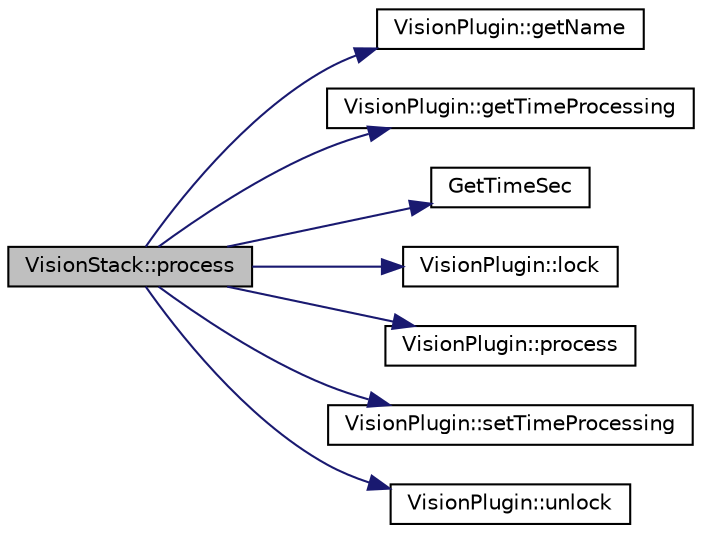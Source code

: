 digraph "VisionStack::process"
{
 // INTERACTIVE_SVG=YES
  edge [fontname="Helvetica",fontsize="10",labelfontname="Helvetica",labelfontsize="10"];
  node [fontname="Helvetica",fontsize="10",shape=record];
  rankdir="LR";
  Node1 [label="VisionStack::process",height=0.2,width=0.4,color="black", fillcolor="grey75", style="filled", fontcolor="black"];
  Node1 -> Node2 [color="midnightblue",fontsize="10",style="solid",fontname="Helvetica"];
  Node2 [label="VisionPlugin::getName",height=0.2,width=0.4,color="black", fillcolor="white", style="filled",URL="$d8/d1e/class_vision_plugin.html#a0e33ccef7ec16fee2449c6e88471e43b",tooltip="you should overload this one to return the name of your plugin "];
  Node1 -> Node3 [color="midnightblue",fontsize="10",style="solid",fontname="Helvetica"];
  Node3 [label="VisionPlugin::getTimeProcessing",height=0.2,width=0.4,color="black", fillcolor="white", style="filled",URL="$d8/d1e/class_vision_plugin.html#a62b5f062381deed6e8c8b7c34594a8f0"];
  Node1 -> Node4 [color="midnightblue",fontsize="10",style="solid",fontname="Helvetica"];
  Node4 [label="GetTimeSec",height=0.2,width=0.4,color="black", fillcolor="white", style="filled",URL="$dd/d45/ssl-vision_2src_2shared_2util_2timer_8h.html#aed5e107931778acf0dec4d53809130b4"];
  Node1 -> Node5 [color="midnightblue",fontsize="10",style="solid",fontname="Helvetica"];
  Node5 [label="VisionPlugin::lock",height=0.2,width=0.4,color="black", fillcolor="white", style="filled",URL="$d8/d1e/class_vision_plugin.html#aa2c1e8154280af786e0a683fc2dacd48"];
  Node1 -> Node6 [color="midnightblue",fontsize="10",style="solid",fontname="Helvetica"];
  Node6 [label="VisionPlugin::process",height=0.2,width=0.4,color="black", fillcolor="white", style="filled",URL="$d8/d1e/class_vision_plugin.html#acc2339c6da6d33a7bd759fde70a29c79"];
  Node1 -> Node7 [color="midnightblue",fontsize="10",style="solid",fontname="Helvetica"];
  Node7 [label="VisionPlugin::setTimeProcessing",height=0.2,width=0.4,color="black", fillcolor="white", style="filled",URL="$d8/d1e/class_vision_plugin.html#aad5887fcaef9ebac0920f7ba2338e4d3"];
  Node1 -> Node8 [color="midnightblue",fontsize="10",style="solid",fontname="Helvetica"];
  Node8 [label="VisionPlugin::unlock",height=0.2,width=0.4,color="black", fillcolor="white", style="filled",URL="$d8/d1e/class_vision_plugin.html#aad346bc1f6d4ea4930df2f07b9eed6d8"];
}
